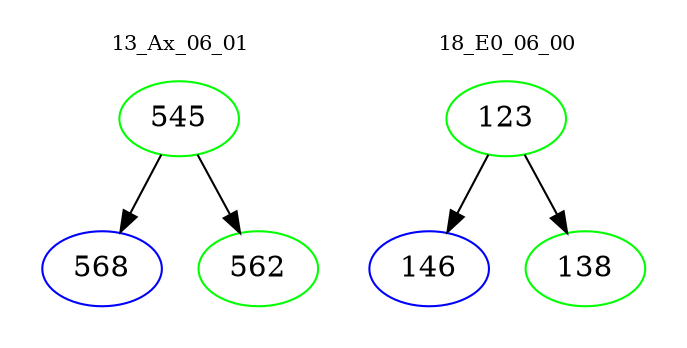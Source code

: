 digraph{
subgraph cluster_0 {
color = white
label = "13_Ax_06_01";
fontsize=10;
T0_545 [label="545", color="green"]
T0_545 -> T0_568 [color="black"]
T0_568 [label="568", color="blue"]
T0_545 -> T0_562 [color="black"]
T0_562 [label="562", color="green"]
}
subgraph cluster_1 {
color = white
label = "18_E0_06_00";
fontsize=10;
T1_123 [label="123", color="green"]
T1_123 -> T1_146 [color="black"]
T1_146 [label="146", color="blue"]
T1_123 -> T1_138 [color="black"]
T1_138 [label="138", color="green"]
}
}
